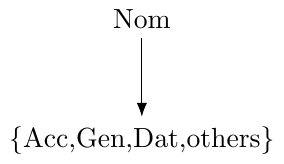 \documentclass[tikz]{standalone}
\usetikzlibrary{arrows,arrows.meta,positioning}
\tikzset{arrow/.style = {-{Latex[length=.5em]}}}
\begin{document}
\begin{tikzpicture}
\node (nom) at (0,0) {Nom};
\node (acc) [below=of nom] {\{Acc,Gen,Dat,others\}};

\foreach \Source/\Target in {%
    nom/acc}
    \draw[arrow] (\Source) to (\Target);
\end{tikzpicture}
\end{document}
